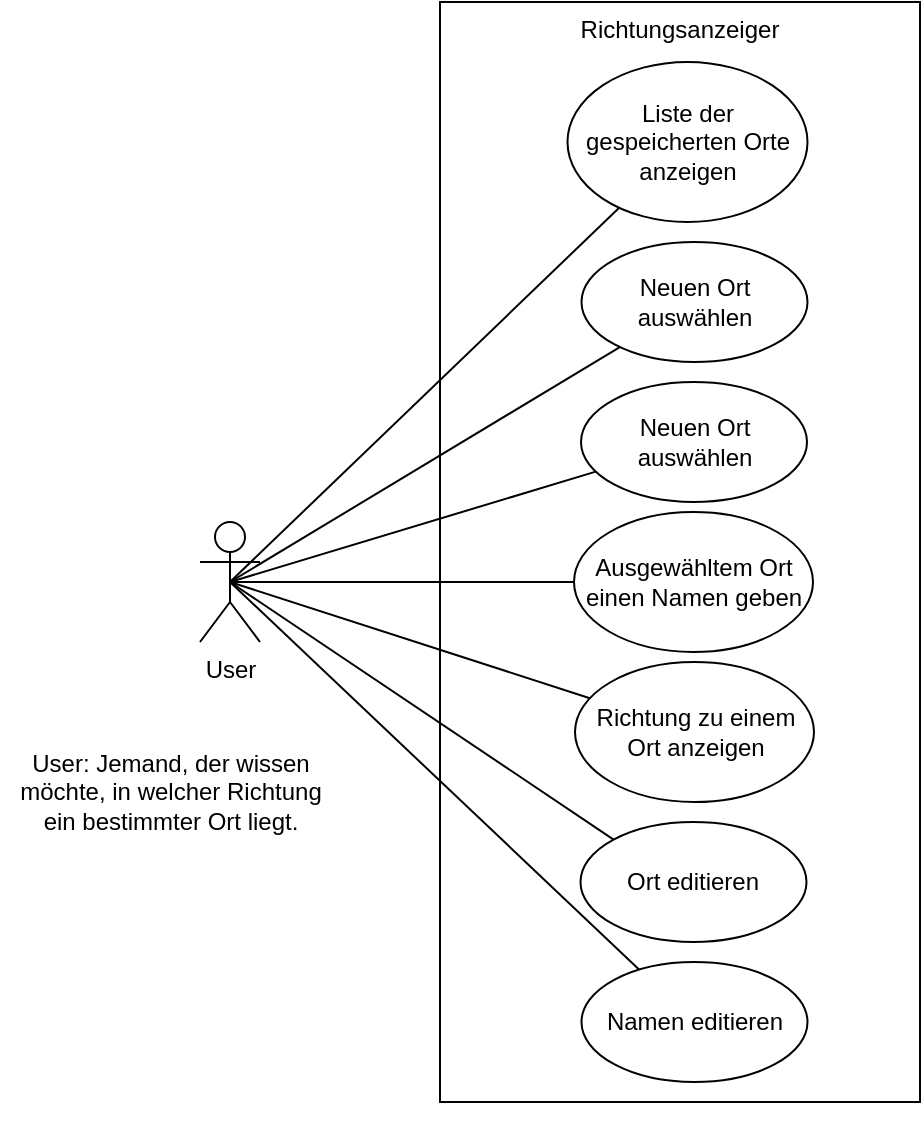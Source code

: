 <mxfile version="14.4.3" type="device"><diagram id="R5RnX-0oV31HViZ_upDS" name="Page-1"><mxGraphModel dx="981" dy="539" grid="1" gridSize="10" guides="1" tooltips="1" connect="1" arrows="1" fold="1" page="1" pageScale="1" pageWidth="827" pageHeight="1169" math="0" shadow="0"><root><mxCell id="0"/><mxCell id="1" parent="0"/><mxCell id="9da8vRkOJdIJB7LEpnTW-1" value="Richtungsanzeiger" style="rounded=0;whiteSpace=wrap;html=1;verticalAlign=top;" vertex="1" parent="1"><mxGeometry x="260" y="40" width="240" height="550" as="geometry"/></mxCell><mxCell id="9da8vRkOJdIJB7LEpnTW-12" style="rounded=0;orthogonalLoop=1;jettySize=auto;html=1;exitX=0.5;exitY=0.5;exitDx=0;exitDy=0;exitPerimeter=0;endArrow=none;endFill=0;" edge="1" parent="1" source="9da8vRkOJdIJB7LEpnTW-2" target="9da8vRkOJdIJB7LEpnTW-4"><mxGeometry relative="1" as="geometry"/></mxCell><mxCell id="9da8vRkOJdIJB7LEpnTW-13" style="edgeStyle=none;rounded=0;orthogonalLoop=1;jettySize=auto;html=1;exitX=0.5;exitY=0.5;exitDx=0;exitDy=0;exitPerimeter=0;endArrow=none;endFill=0;" edge="1" parent="1" source="9da8vRkOJdIJB7LEpnTW-2" target="9da8vRkOJdIJB7LEpnTW-7"><mxGeometry relative="1" as="geometry"/></mxCell><mxCell id="9da8vRkOJdIJB7LEpnTW-14" style="edgeStyle=none;rounded=0;orthogonalLoop=1;jettySize=auto;html=1;exitX=0.5;exitY=0.5;exitDx=0;exitDy=0;exitPerimeter=0;entryX=0;entryY=0.5;entryDx=0;entryDy=0;endArrow=none;endFill=0;" edge="1" parent="1" source="9da8vRkOJdIJB7LEpnTW-2" target="9da8vRkOJdIJB7LEpnTW-6"><mxGeometry relative="1" as="geometry"/></mxCell><mxCell id="9da8vRkOJdIJB7LEpnTW-15" style="edgeStyle=none;rounded=0;orthogonalLoop=1;jettySize=auto;html=1;exitX=0.5;exitY=0.5;exitDx=0;exitDy=0;exitPerimeter=0;endArrow=none;endFill=0;" edge="1" parent="1" source="9da8vRkOJdIJB7LEpnTW-2" target="9da8vRkOJdIJB7LEpnTW-8"><mxGeometry relative="1" as="geometry"/></mxCell><mxCell id="9da8vRkOJdIJB7LEpnTW-16" style="edgeStyle=none;rounded=0;orthogonalLoop=1;jettySize=auto;html=1;exitX=0.5;exitY=0.5;exitDx=0;exitDy=0;exitPerimeter=0;entryX=0;entryY=0;entryDx=0;entryDy=0;endArrow=none;endFill=0;" edge="1" parent="1" source="9da8vRkOJdIJB7LEpnTW-2" target="9da8vRkOJdIJB7LEpnTW-9"><mxGeometry relative="1" as="geometry"/></mxCell><mxCell id="9da8vRkOJdIJB7LEpnTW-17" style="edgeStyle=none;rounded=0;orthogonalLoop=1;jettySize=auto;html=1;exitX=0.5;exitY=0.5;exitDx=0;exitDy=0;exitPerimeter=0;endArrow=none;endFill=0;" edge="1" parent="1" source="9da8vRkOJdIJB7LEpnTW-2" target="9da8vRkOJdIJB7LEpnTW-10"><mxGeometry relative="1" as="geometry"/></mxCell><mxCell id="9da8vRkOJdIJB7LEpnTW-18" style="edgeStyle=none;rounded=0;orthogonalLoop=1;jettySize=auto;html=1;exitX=0.5;exitY=0.5;exitDx=0;exitDy=0;exitPerimeter=0;endArrow=none;endFill=0;" edge="1" parent="1" source="9da8vRkOJdIJB7LEpnTW-2" target="9da8vRkOJdIJB7LEpnTW-5"><mxGeometry relative="1" as="geometry"/></mxCell><mxCell id="9da8vRkOJdIJB7LEpnTW-2" value="User" style="shape=umlActor;verticalLabelPosition=bottom;verticalAlign=top;html=1;outlineConnect=0;" vertex="1" parent="1"><mxGeometry x="140" y="300" width="30" height="60" as="geometry"/></mxCell><mxCell id="9da8vRkOJdIJB7LEpnTW-3" value="User: Jemand, der wissen &lt;br&gt;möchte, in welcher Richtung &lt;br&gt;ein bestimmter Ort liegt." style="text;html=1;align=center;verticalAlign=middle;resizable=0;points=[];autosize=1;" vertex="1" parent="1"><mxGeometry x="40" y="410" width="170" height="50" as="geometry"/></mxCell><mxCell id="9da8vRkOJdIJB7LEpnTW-4" value="Liste der gespeicherten Orte anzeigen" style="ellipse;whiteSpace=wrap;html=1;" vertex="1" parent="1"><mxGeometry x="323.75" y="70" width="120" height="80" as="geometry"/></mxCell><mxCell id="9da8vRkOJdIJB7LEpnTW-5" value="Neuen Ort auswählen" style="ellipse;whiteSpace=wrap;html=1;" vertex="1" parent="1"><mxGeometry x="330.75" y="160" width="113" height="60" as="geometry"/></mxCell><mxCell id="9da8vRkOJdIJB7LEpnTW-6" value="&lt;div&gt;Ausgewähltem Ort einen Namen geben&lt;/div&gt;" style="ellipse;whiteSpace=wrap;html=1;" vertex="1" parent="1"><mxGeometry x="327" y="295" width="119.5" height="70" as="geometry"/></mxCell><mxCell id="9da8vRkOJdIJB7LEpnTW-7" value="Neuen Ort auswählen" style="ellipse;whiteSpace=wrap;html=1;" vertex="1" parent="1"><mxGeometry x="330.5" y="230" width="113" height="60" as="geometry"/></mxCell><mxCell id="9da8vRkOJdIJB7LEpnTW-8" value="Richtung zu einem Ort anzeigen" style="ellipse;whiteSpace=wrap;html=1;" vertex="1" parent="1"><mxGeometry x="327.5" y="370" width="119.5" height="70" as="geometry"/></mxCell><mxCell id="9da8vRkOJdIJB7LEpnTW-9" value="Ort editieren" style="ellipse;whiteSpace=wrap;html=1;" vertex="1" parent="1"><mxGeometry x="330.25" y="450" width="113" height="60" as="geometry"/></mxCell><mxCell id="9da8vRkOJdIJB7LEpnTW-10" value="Namen editieren" style="ellipse;whiteSpace=wrap;html=1;" vertex="1" parent="1"><mxGeometry x="330.75" y="520" width="113" height="60" as="geometry"/></mxCell><mxCell id="9da8vRkOJdIJB7LEpnTW-11" style="edgeStyle=orthogonalEdgeStyle;rounded=0;orthogonalLoop=1;jettySize=auto;html=1;exitX=0.5;exitY=1;exitDx=0;exitDy=0;" edge="1" parent="1" source="9da8vRkOJdIJB7LEpnTW-1" target="9da8vRkOJdIJB7LEpnTW-1"><mxGeometry relative="1" as="geometry"/></mxCell></root></mxGraphModel></diagram></mxfile>
